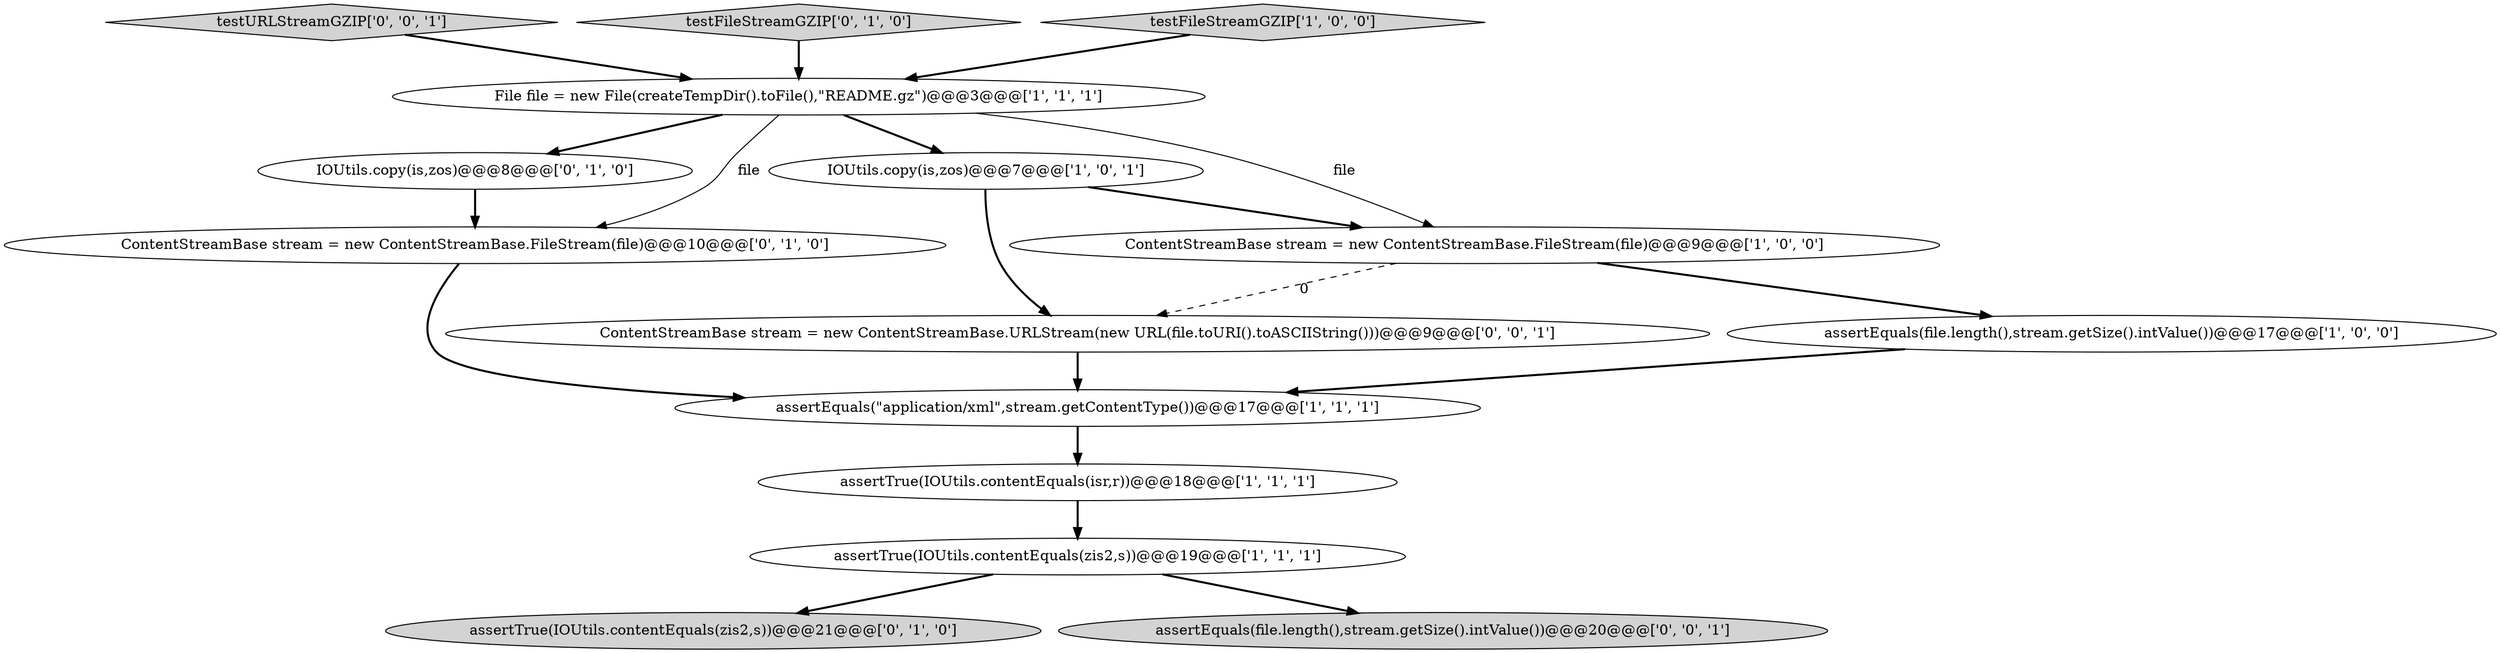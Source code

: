 digraph {
7 [style = filled, label = "assertTrue(IOUtils.contentEquals(zis2,s))@@@19@@@['1', '1', '1']", fillcolor = white, shape = ellipse image = "AAA0AAABBB1BBB"];
9 [style = filled, label = "IOUtils.copy(is,zos)@@@8@@@['0', '1', '0']", fillcolor = white, shape = ellipse image = "AAA0AAABBB2BBB"];
10 [style = filled, label = "ContentStreamBase stream = new ContentStreamBase.FileStream(file)@@@10@@@['0', '1', '0']", fillcolor = white, shape = ellipse image = "AAA0AAABBB2BBB"];
3 [style = filled, label = "assertEquals(file.length(),stream.getSize().intValue())@@@17@@@['1', '0', '0']", fillcolor = white, shape = ellipse image = "AAA0AAABBB1BBB"];
14 [style = filled, label = "testURLStreamGZIP['0', '0', '1']", fillcolor = lightgray, shape = diamond image = "AAA0AAABBB3BBB"];
2 [style = filled, label = "File file = new File(createTempDir().toFile(),\"README.gz\")@@@3@@@['1', '1', '1']", fillcolor = white, shape = ellipse image = "AAA0AAABBB1BBB"];
4 [style = filled, label = "IOUtils.copy(is,zos)@@@7@@@['1', '0', '1']", fillcolor = white, shape = ellipse image = "AAA0AAABBB1BBB"];
11 [style = filled, label = "assertTrue(IOUtils.contentEquals(zis2,s))@@@21@@@['0', '1', '0']", fillcolor = lightgray, shape = ellipse image = "AAA0AAABBB2BBB"];
12 [style = filled, label = "ContentStreamBase stream = new ContentStreamBase.URLStream(new URL(file.toURI().toASCIIString()))@@@9@@@['0', '0', '1']", fillcolor = white, shape = ellipse image = "AAA0AAABBB3BBB"];
8 [style = filled, label = "testFileStreamGZIP['0', '1', '0']", fillcolor = lightgray, shape = diamond image = "AAA0AAABBB2BBB"];
5 [style = filled, label = "ContentStreamBase stream = new ContentStreamBase.FileStream(file)@@@9@@@['1', '0', '0']", fillcolor = white, shape = ellipse image = "AAA0AAABBB1BBB"];
1 [style = filled, label = "testFileStreamGZIP['1', '0', '0']", fillcolor = lightgray, shape = diamond image = "AAA0AAABBB1BBB"];
6 [style = filled, label = "assertTrue(IOUtils.contentEquals(isr,r))@@@18@@@['1', '1', '1']", fillcolor = white, shape = ellipse image = "AAA0AAABBB1BBB"];
0 [style = filled, label = "assertEquals(\"application/xml\",stream.getContentType())@@@17@@@['1', '1', '1']", fillcolor = white, shape = ellipse image = "AAA0AAABBB1BBB"];
13 [style = filled, label = "assertEquals(file.length(),stream.getSize().intValue())@@@20@@@['0', '0', '1']", fillcolor = lightgray, shape = ellipse image = "AAA0AAABBB3BBB"];
7->13 [style = bold, label=""];
5->3 [style = bold, label=""];
4->12 [style = bold, label=""];
2->10 [style = solid, label="file"];
10->0 [style = bold, label=""];
2->5 [style = solid, label="file"];
1->2 [style = bold, label=""];
14->2 [style = bold, label=""];
7->11 [style = bold, label=""];
5->12 [style = dashed, label="0"];
2->9 [style = bold, label=""];
9->10 [style = bold, label=""];
6->7 [style = bold, label=""];
8->2 [style = bold, label=""];
2->4 [style = bold, label=""];
4->5 [style = bold, label=""];
0->6 [style = bold, label=""];
12->0 [style = bold, label=""];
3->0 [style = bold, label=""];
}
